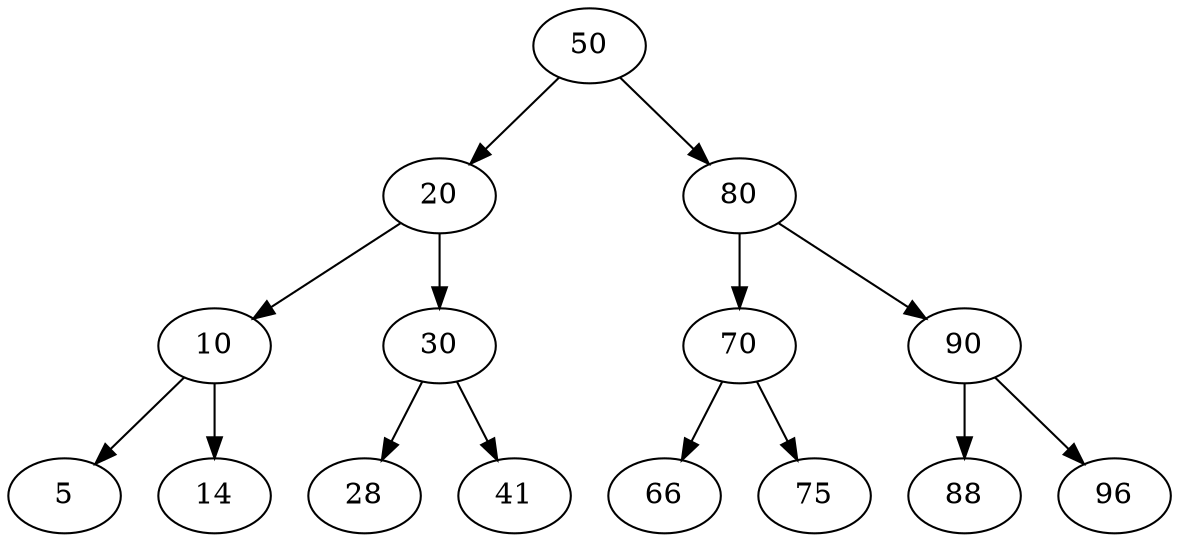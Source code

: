 digraph G {
  50;
  20;
  10;
  5;
  14;
  30;
  28;
  41;
  80;
  70;
  66;
  75;
  90;
  88;
  96;
  50 -> 20;
  20 -> 10;
  10 -> 5;
  10 -> 14;
  20 -> 30;
  30 -> 28;
  30 -> 41;
  50 -> 80;
  80 -> 70;
  70 -> 66;
  70 -> 75;
  80 -> 90;
  90 -> 88;
  90 -> 96;
}
